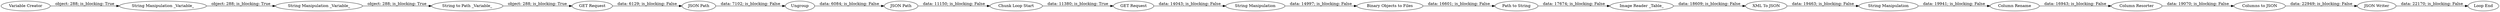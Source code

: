 digraph {
	"-7284707329416045562_2" [label="JSON Path"]
	"-7284707329416045562_1" [label="GET Request"]
	"-7284707329416045562_42" [label="String Manipulation"]
	"-7284707329416045562_11" [label="String to Path _Variable_"]
	"-7284707329416045562_43" [label="GET Request"]
	"-7284707329416045562_46" [label="Image Reader _Table_"]
	"-7284707329416045562_40" [label="Chunk Loop Start"]
	"-7284707329416045562_6" [label="JSON Path"]
	"-7284707329416045562_47" [label="Columns to JSON"]
	"-7284707329416045562_49" [label="XML To JSON"]
	"-7284707329416045562_15" [label="String Manipulation _Variable_"]
	"-7284707329416045562_10" [label="String Manipulation _Variable_"]
	"-7284707329416045562_50" [label="String Manipulation"]
	"-7284707329416045562_48" [label="JSON Writer"]
	"-7284707329416045562_51" [label="Path to String"]
	"-7284707329416045562_5" [label=Ungroup]
	"-7284707329416045562_9" [label="Variable Creator"]
	"-7284707329416045562_41" [label="Binary Objects to Files"]
	"-7284707329416045562_44" [label="Loop End"]
	"-7284707329416045562_53" [label="Column Rename"]
	"-7284707329416045562_52" [label="Column Resorter"]
	"-7284707329416045562_15" -> "-7284707329416045562_11" [label="object: 288; is_blocking: True"]
	"-7284707329416045562_42" -> "-7284707329416045562_41" [label="data: 14997; is_blocking: False"]
	"-7284707329416045562_6" -> "-7284707329416045562_40" [label="data: 11150; is_blocking: False"]
	"-7284707329416045562_5" -> "-7284707329416045562_6" [label="data: 6084; is_blocking: False"]
	"-7284707329416045562_49" -> "-7284707329416045562_50" [label="data: 19463; is_blocking: False"]
	"-7284707329416045562_52" -> "-7284707329416045562_47" [label="data: 19070; is_blocking: False"]
	"-7284707329416045562_9" -> "-7284707329416045562_10" [label="object: 288; is_blocking: True"]
	"-7284707329416045562_11" -> "-7284707329416045562_1" [label="object: 288; is_blocking: True"]
	"-7284707329416045562_40" -> "-7284707329416045562_43" [label="data: 11380; is_blocking: True"]
	"-7284707329416045562_48" -> "-7284707329416045562_44" [label="data: 22170; is_blocking: False"]
	"-7284707329416045562_1" -> "-7284707329416045562_2" [label="data: 6129; is_blocking: False"]
	"-7284707329416045562_2" -> "-7284707329416045562_5" [label="data: 7102; is_blocking: False"]
	"-7284707329416045562_51" -> "-7284707329416045562_46" [label="data: 17674; is_blocking: False"]
	"-7284707329416045562_41" -> "-7284707329416045562_51" [label="data: 16601; is_blocking: False"]
	"-7284707329416045562_10" -> "-7284707329416045562_15" [label="object: 288; is_blocking: True"]
	"-7284707329416045562_50" -> "-7284707329416045562_53" [label="data: 19941; is_blocking: False"]
	"-7284707329416045562_43" -> "-7284707329416045562_42" [label="data: 14043; is_blocking: False"]
	"-7284707329416045562_53" -> "-7284707329416045562_52" [label="data: 16943; is_blocking: False"]
	"-7284707329416045562_47" -> "-7284707329416045562_48" [label="data: 22949; is_blocking: False"]
	"-7284707329416045562_46" -> "-7284707329416045562_49" [label="data: 18609; is_blocking: False"]
	rankdir=LR
}
